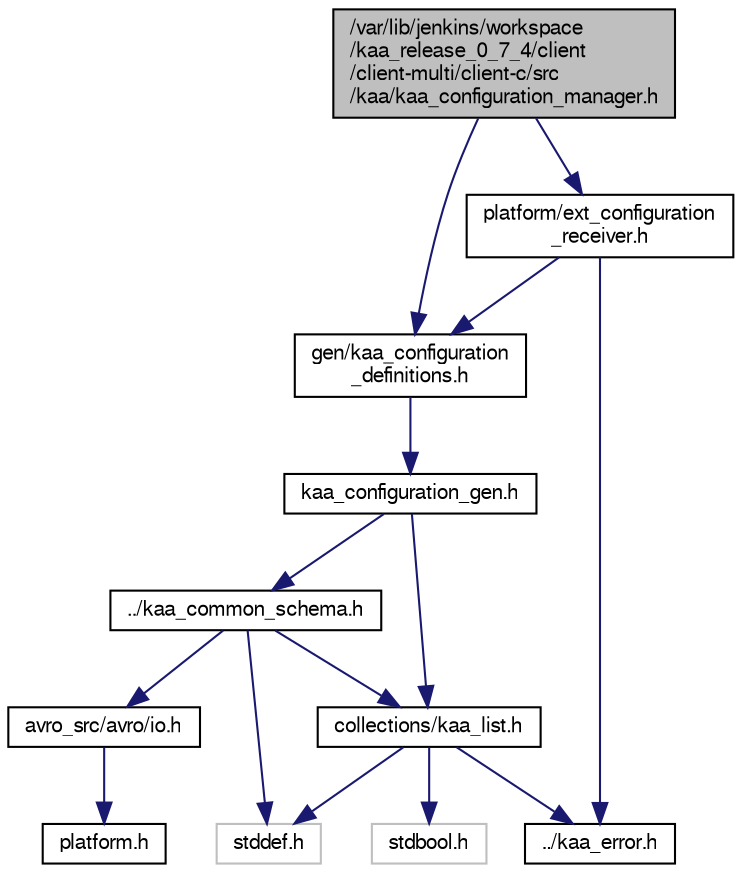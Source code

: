 digraph "/var/lib/jenkins/workspace/kaa_release_0_7_4/client/client-multi/client-c/src/kaa/kaa_configuration_manager.h"
{
  bgcolor="transparent";
  edge [fontname="FreeSans",fontsize="10",labelfontname="FreeSans",labelfontsize="10"];
  node [fontname="FreeSans",fontsize="10",shape=record];
  Node1 [label="/var/lib/jenkins/workspace\l/kaa_release_0_7_4/client\l/client-multi/client-c/src\l/kaa/kaa_configuration_manager.h",height=0.2,width=0.4,color="black", fillcolor="grey75", style="filled" fontcolor="black"];
  Node1 -> Node2 [color="midnightblue",fontsize="10",style="solid",fontname="FreeSans"];
  Node2 [label="gen/kaa_configuration\l_definitions.h",height=0.2,width=0.4,color="black",URL="$kaa__configuration__definitions_8h.html"];
  Node2 -> Node3 [color="midnightblue",fontsize="10",style="solid",fontname="FreeSans"];
  Node3 [label="kaa_configuration_gen.h",height=0.2,width=0.4,color="black",URL="$kaa__configuration__gen_8h.html"];
  Node3 -> Node4 [color="midnightblue",fontsize="10",style="solid",fontname="FreeSans"];
  Node4 [label="../kaa_common_schema.h",height=0.2,width=0.4,color="black",URL="$kaa__common__schema_8h.html"];
  Node4 -> Node5 [color="midnightblue",fontsize="10",style="solid",fontname="FreeSans"];
  Node5 [label="stddef.h",height=0.2,width=0.4,color="grey75"];
  Node4 -> Node6 [color="midnightblue",fontsize="10",style="solid",fontname="FreeSans"];
  Node6 [label="avro_src/avro/io.h",height=0.2,width=0.4,color="black",URL="$io_8h.html"];
  Node6 -> Node7 [color="midnightblue",fontsize="10",style="solid",fontname="FreeSans"];
  Node7 [label="platform.h",height=0.2,width=0.4,color="black",URL="$avro__src_2avro_2platform_8h.html"];
  Node4 -> Node8 [color="midnightblue",fontsize="10",style="solid",fontname="FreeSans"];
  Node8 [label="collections/kaa_list.h",height=0.2,width=0.4,color="black",URL="$kaa__list_8h.html"];
  Node8 -> Node9 [color="midnightblue",fontsize="10",style="solid",fontname="FreeSans"];
  Node9 [label="stdbool.h",height=0.2,width=0.4,color="grey75"];
  Node8 -> Node5 [color="midnightblue",fontsize="10",style="solid",fontname="FreeSans"];
  Node8 -> Node10 [color="midnightblue",fontsize="10",style="solid",fontname="FreeSans"];
  Node10 [label="../kaa_error.h",height=0.2,width=0.4,color="black",URL="$kaa__error_8h.html",tooltip="Kaa error codes. "];
  Node3 -> Node8 [color="midnightblue",fontsize="10",style="solid",fontname="FreeSans"];
  Node1 -> Node11 [color="midnightblue",fontsize="10",style="solid",fontname="FreeSans"];
  Node11 [label="platform/ext_configuration\l_receiver.h",height=0.2,width=0.4,color="black",URL="$ext__configuration__receiver_8h.html",tooltip="External interface for receiving configuration updates used by Kaa Configuration subsystem. Should be implemented to automatically receive configuration updates. "];
  Node11 -> Node10 [color="midnightblue",fontsize="10",style="solid",fontname="FreeSans"];
  Node11 -> Node2 [color="midnightblue",fontsize="10",style="solid",fontname="FreeSans"];
}
